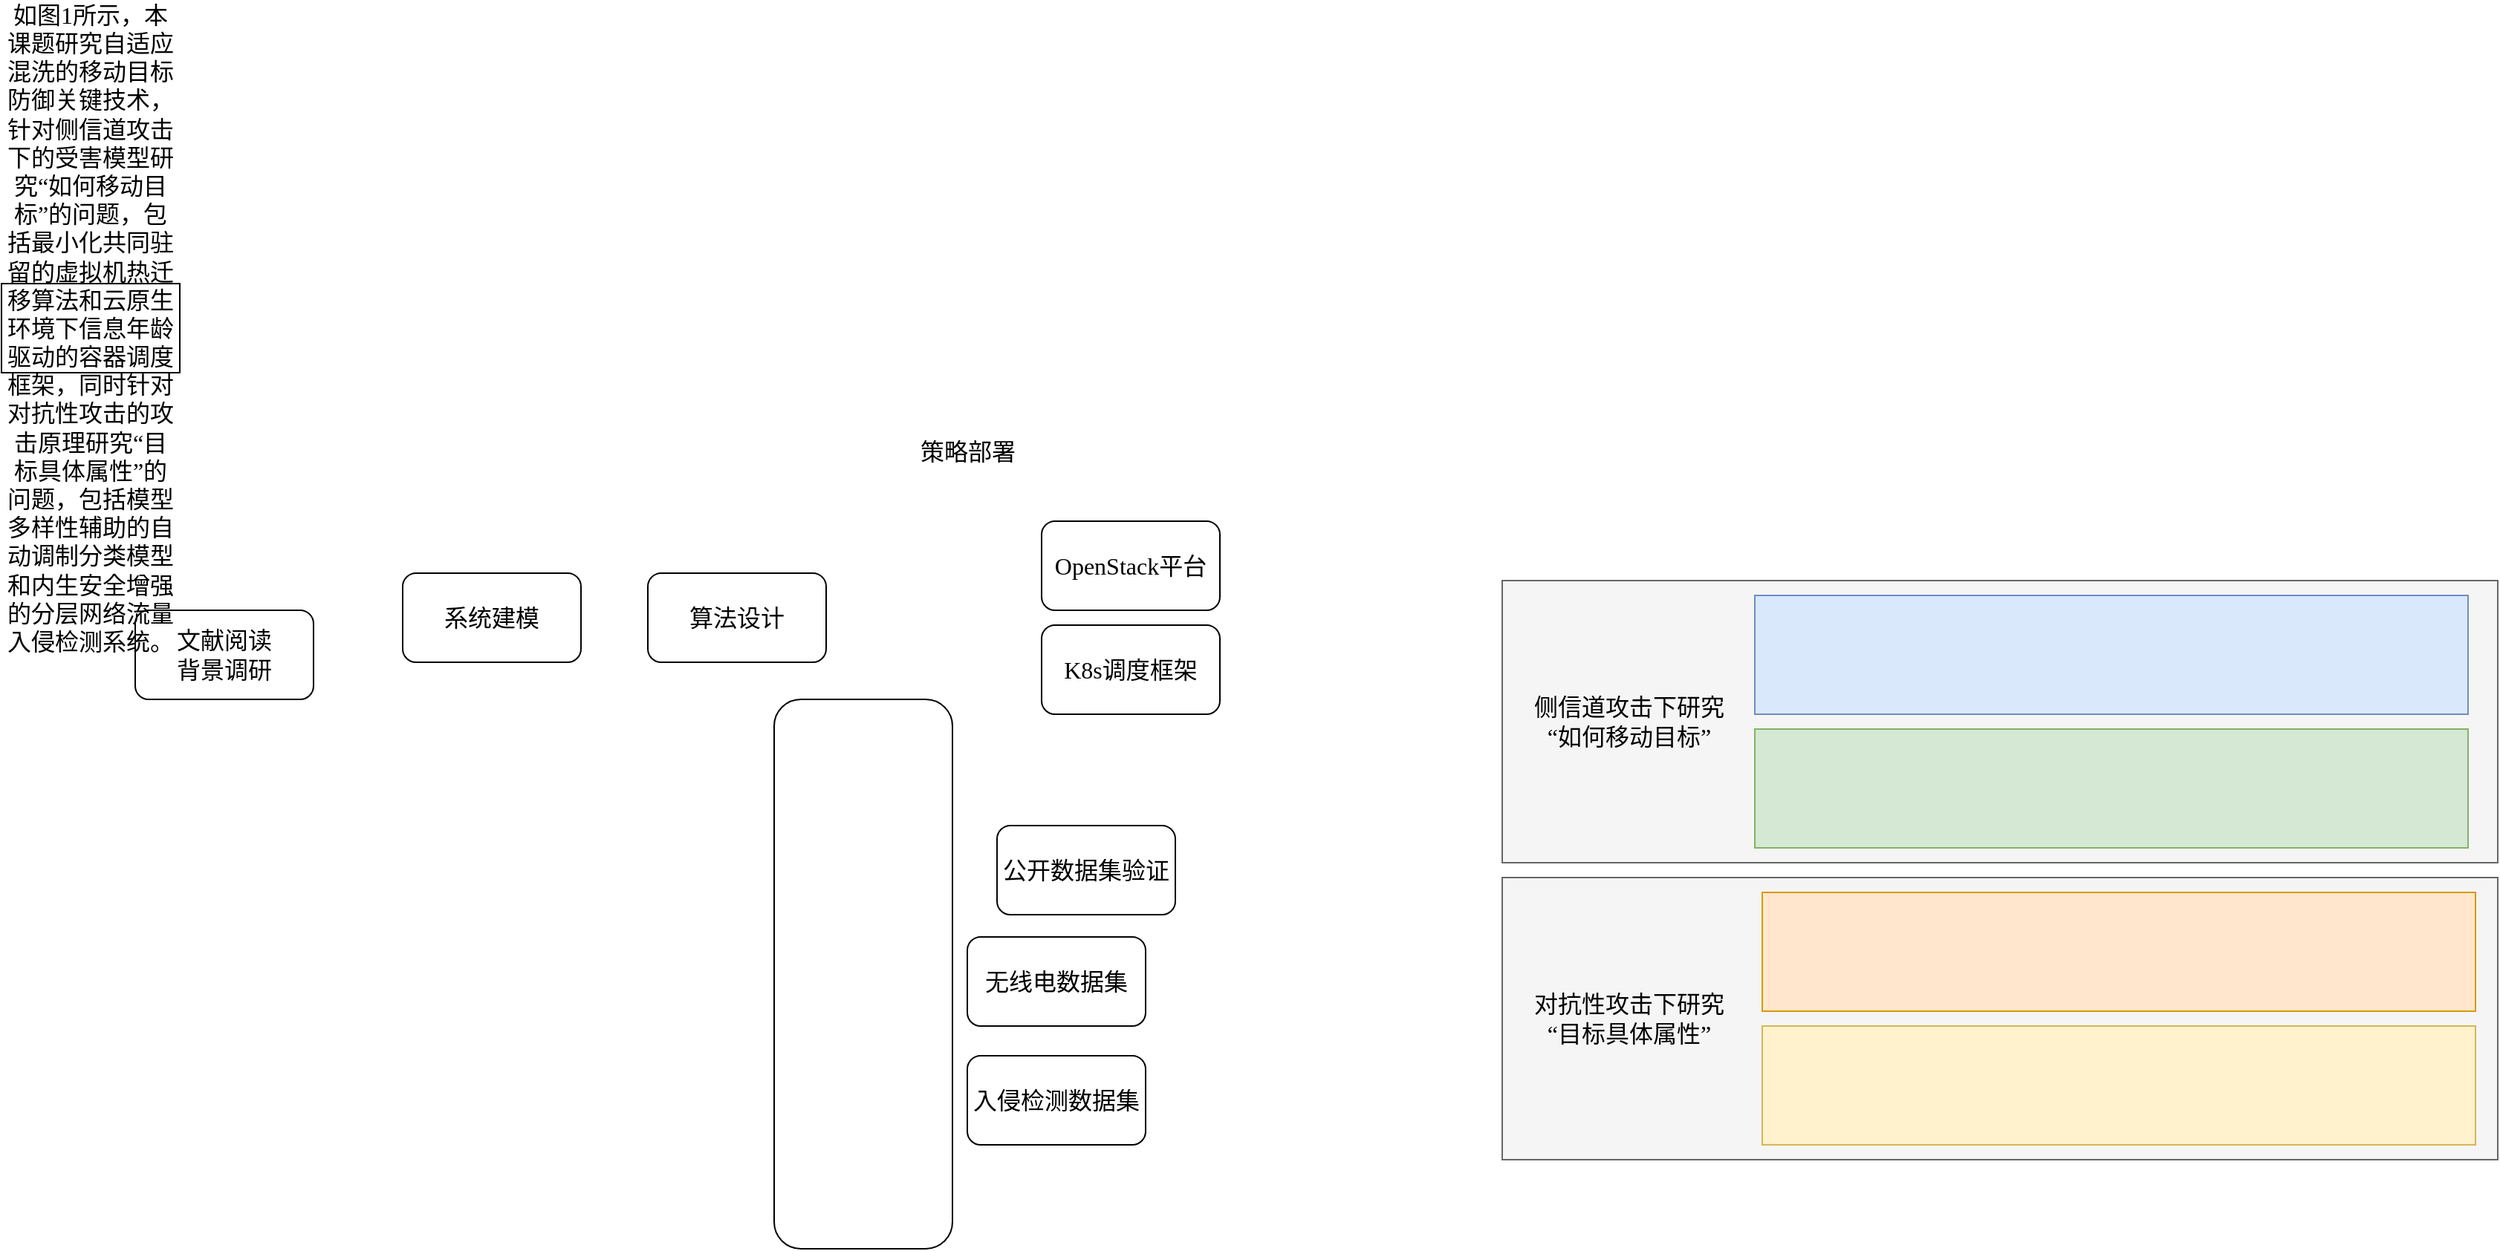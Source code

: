 <mxfile version="22.1.3" type="github">
  <diagram name="第 1 页" id="MYth6btTjIJT9gInHdEy">
    <mxGraphModel dx="1026" dy="1428" grid="1" gridSize="10" guides="1" tooltips="1" connect="1" arrows="1" fold="1" page="1" pageScale="1" pageWidth="1169" pageHeight="827" math="0" shadow="0">
      <root>
        <mxCell id="0" />
        <mxCell id="1" parent="0" />
        <mxCell id="tiOpnZaCd9fKmLFOeN6P-22" value="" style="rounded=0;whiteSpace=wrap;html=1;fillColor=#f5f5f5;strokeColor=#666666;fontFamily=Times New Roman;fontSize=16;fontColor=#333333;" vertex="1" parent="1">
          <mxGeometry x="1040" y="420" width="670" height="190" as="geometry" />
        </mxCell>
        <mxCell id="tiOpnZaCd9fKmLFOeN6P-21" value="" style="rounded=0;whiteSpace=wrap;html=1;fillColor=#f5f5f5;strokeColor=#666666;fontFamily=Times New Roman;fontSize=16;fontColor=#333333;" vertex="1" parent="1">
          <mxGeometry x="1040" y="220" width="670" height="190" as="geometry" />
        </mxCell>
        <mxCell id="tiOpnZaCd9fKmLFOeN6P-4" value="" style="rounded=0;whiteSpace=wrap;html=1;fillColor=#dae8fc;strokeColor=#6c8ebf;fontFamily=Times New Roman;fontSize=16;" vertex="1" parent="1">
          <mxGeometry x="1210" y="230" width="480" height="80" as="geometry" />
        </mxCell>
        <mxCell id="tiOpnZaCd9fKmLFOeN6P-1" value="文献阅读&lt;br style=&quot;font-size: 16px;&quot;&gt;背景调研" style="rounded=1;whiteSpace=wrap;html=1;fontFamily=Times New Roman;fontSize=16;" vertex="1" parent="1">
          <mxGeometry x="120" y="240" width="120" height="60" as="geometry" />
        </mxCell>
        <mxCell id="tiOpnZaCd9fKmLFOeN6P-3" value="系统建模" style="rounded=1;whiteSpace=wrap;html=1;fontFamily=Times New Roman;fontSize=16;" vertex="1" parent="1">
          <mxGeometry x="300" y="215" width="120" height="60" as="geometry" />
        </mxCell>
        <mxCell id="tiOpnZaCd9fKmLFOeN6P-5" value="侧信道攻击下研究&lt;br&gt;“如何移动目标”" style="text;html=1;align=center;verticalAlign=middle;resizable=0;points=[];autosize=1;strokeColor=none;fillColor=none;fontFamily=Times New Roman;fontSize=16;" vertex="1" parent="1">
          <mxGeometry x="1050" y="290" width="150" height="50" as="geometry" />
        </mxCell>
        <mxCell id="tiOpnZaCd9fKmLFOeN6P-6" value="对抗性攻击下研究&lt;br&gt;“目标具体属性”" style="text;html=1;align=center;verticalAlign=middle;resizable=0;points=[];autosize=1;strokeColor=none;fillColor=none;fontFamily=Times New Roman;fontSize=16;" vertex="1" parent="1">
          <mxGeometry x="1050" y="490" width="150" height="50" as="geometry" />
        </mxCell>
        <mxCell id="tiOpnZaCd9fKmLFOeN6P-8" value="公开数据集验证" style="rounded=1;whiteSpace=wrap;html=1;fontFamily=Times New Roman;fontSize=16;" vertex="1" parent="1">
          <mxGeometry x="700" y="385" width="120" height="60" as="geometry" />
        </mxCell>
        <mxCell id="tiOpnZaCd9fKmLFOeN6P-9" value="K8s调度框架" style="rounded=1;whiteSpace=wrap;html=1;fontFamily=Times New Roman;fontSize=16;" vertex="1" parent="1">
          <mxGeometry x="730" y="250" width="120" height="60" as="geometry" />
        </mxCell>
        <mxCell id="tiOpnZaCd9fKmLFOeN6P-10" value="OpenStack平台" style="rounded=1;whiteSpace=wrap;html=1;fontFamily=Times New Roman;fontSize=16;" vertex="1" parent="1">
          <mxGeometry x="730" y="180" width="120" height="60" as="geometry" />
        </mxCell>
        <mxCell id="tiOpnZaCd9fKmLFOeN6P-11" value="算法设计" style="rounded=1;whiteSpace=wrap;html=1;fontFamily=Times New Roman;fontSize=16;" vertex="1" parent="1">
          <mxGeometry x="465" y="215" width="120" height="60" as="geometry" />
        </mxCell>
        <mxCell id="tiOpnZaCd9fKmLFOeN6P-13" value="策略部署" style="text;html=1;align=center;verticalAlign=middle;resizable=0;points=[];autosize=1;strokeColor=none;fillColor=none;fontFamily=Times New Roman;fontSize=16;" vertex="1" parent="1">
          <mxGeometry x="635" y="118" width="90" height="30" as="geometry" />
        </mxCell>
        <mxCell id="tiOpnZaCd9fKmLFOeN6P-14" value="入侵检测数据集" style="rounded=1;whiteSpace=wrap;html=1;fontFamily=Times New Roman;fontSize=16;" vertex="1" parent="1">
          <mxGeometry x="680" y="540" width="120" height="60" as="geometry" />
        </mxCell>
        <mxCell id="tiOpnZaCd9fKmLFOeN6P-16" value="如图1所示，本课题研究自适应混洗的移动目标防御关键技术，针对侧信道攻击下的受害模型研究“如何移动目标”的问题，包括最小化共同驻留的虚拟机热迁移算法和云原生环境下信息年龄驱动的容器调度框架，同时针对对抗性攻击的攻击原理研究“目标具体属性”的问题，包括模型多样性辅助的自动调制分类模型和内生安全增强的分层网络流量入侵检测系统。" style="whiteSpace=wrap;html=1;fontFamily=Times New Roman;fontSize=16;" vertex="1" parent="1">
          <mxGeometry x="30" y="20" width="120" height="60" as="geometry" />
        </mxCell>
        <mxCell id="tiOpnZaCd9fKmLFOeN6P-17" value="无线电数据集" style="rounded=1;whiteSpace=wrap;html=1;fontFamily=Times New Roman;fontSize=16;" vertex="1" parent="1">
          <mxGeometry x="680" y="460" width="120" height="60" as="geometry" />
        </mxCell>
        <mxCell id="tiOpnZaCd9fKmLFOeN6P-18" value="" style="rounded=0;whiteSpace=wrap;html=1;fillColor=#d5e8d4;strokeColor=#82b366;fontFamily=Times New Roman;fontSize=16;" vertex="1" parent="1">
          <mxGeometry x="1210" y="320" width="480" height="80" as="geometry" />
        </mxCell>
        <mxCell id="tiOpnZaCd9fKmLFOeN6P-19" value="" style="rounded=0;whiteSpace=wrap;html=1;fillColor=#ffe6cc;strokeColor=#d79b00;fontFamily=Times New Roman;fontSize=16;" vertex="1" parent="1">
          <mxGeometry x="1215" y="430" width="480" height="80" as="geometry" />
        </mxCell>
        <mxCell id="tiOpnZaCd9fKmLFOeN6P-20" value="" style="rounded=0;whiteSpace=wrap;html=1;fillColor=#fff2cc;strokeColor=#d6b656;fontFamily=Times New Roman;fontSize=16;" vertex="1" parent="1">
          <mxGeometry x="1215" y="520" width="480" height="80" as="geometry" />
        </mxCell>
        <mxCell id="tiOpnZaCd9fKmLFOeN6P-12" value="" style="rounded=1;whiteSpace=wrap;html=1;fontFamily=Times New Roman;fontSize=16;" vertex="1" parent="1">
          <mxGeometry x="550" y="300" width="120" height="370" as="geometry" />
        </mxCell>
      </root>
    </mxGraphModel>
  </diagram>
</mxfile>
